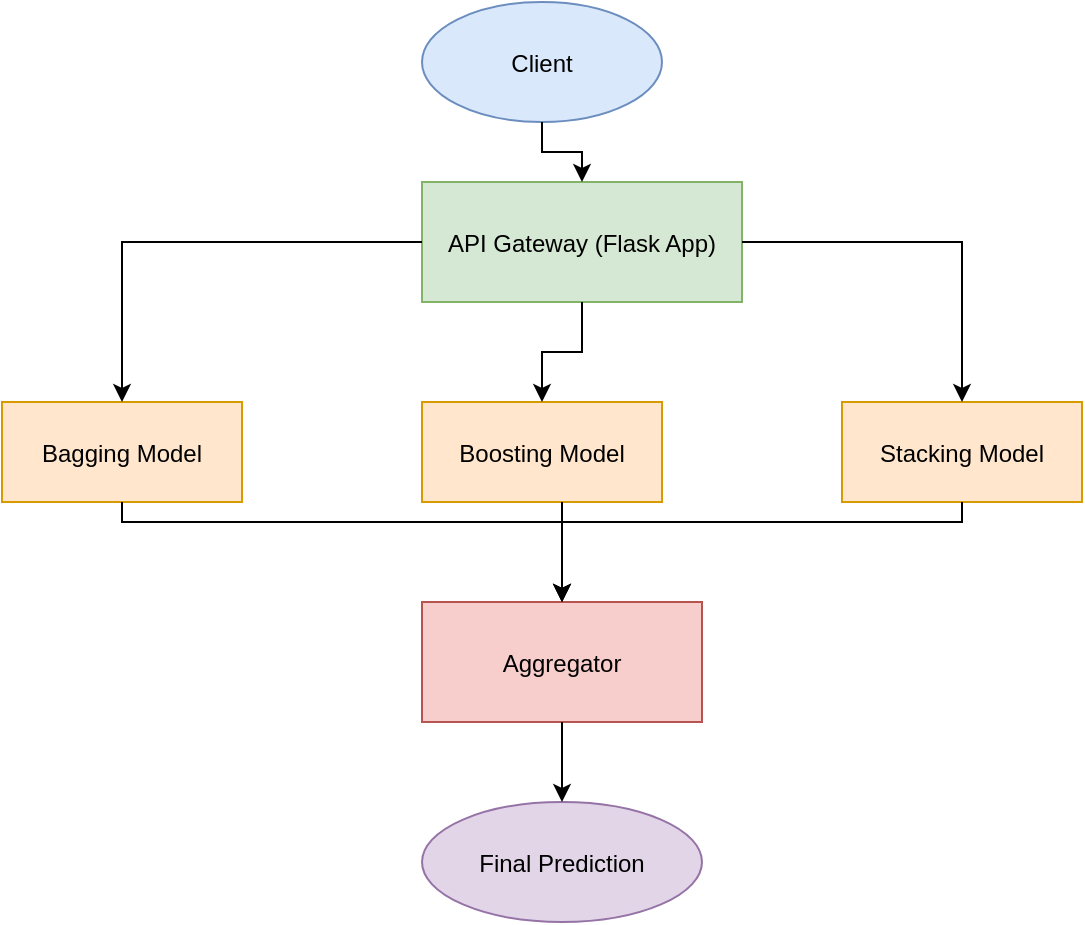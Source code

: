 <mxfile version="26.1.0">
  <diagram name="Multi-Model Ensemble Deployment" id="ensemble_deployment">
    <mxGraphModel dx="794" dy="446" grid="1" gridSize="10" guides="1" tooltips="1" connect="1" arrows="1" fold="1" page="1" pageScale="1" pageWidth="827" pageHeight="1169" math="0" shadow="0">
      <root>
        <mxCell id="0" />
        <mxCell id="1" parent="0" />
        <mxCell id="2" value="Client" style="shape=ellipse;fillColor=#dae8fc;strokeColor=#6c8ebf;" parent="1" vertex="1">
          <mxGeometry x="240" y="20" width="120" height="60" as="geometry" />
        </mxCell>
        <mxCell id="3" value="API Gateway (Flask App)" style="shape=rectangle;fillColor=#d5e8d4;strokeColor=#82b366;" parent="1" vertex="1">
          <mxGeometry x="240" y="110" width="160" height="60" as="geometry" />
        </mxCell>
        <mxCell id="4" value="Bagging Model" style="shape=rectangle;fillColor=#ffe6cc;strokeColor=#d79b00;" parent="1" vertex="1">
          <mxGeometry x="30" y="220" width="120" height="50" as="geometry" />
        </mxCell>
        <mxCell id="5" value="Boosting Model" style="shape=rectangle;fillColor=#ffe6cc;strokeColor=#d79b00;" parent="1" vertex="1">
          <mxGeometry x="240" y="220" width="120" height="50" as="geometry" />
        </mxCell>
        <mxCell id="6" value="Stacking Model" style="shape=rectangle;fillColor=#ffe6cc;strokeColor=#d79b00;" parent="1" vertex="1">
          <mxGeometry x="450" y="220" width="120" height="50" as="geometry" />
        </mxCell>
        <mxCell id="7" value="Aggregator" style="shape=rectangle;fillColor=#f8cecc;strokeColor=#b85450;" parent="1" vertex="1">
          <mxGeometry x="240" y="320" width="140" height="60" as="geometry" />
        </mxCell>
        <mxCell id="8" value="Final Prediction" style="shape=ellipse;fillColor=#e1d5e7;strokeColor=#9673a6;" parent="1" vertex="1">
          <mxGeometry x="240" y="420" width="140" height="60" as="geometry" />
        </mxCell>
        <mxCell id="9" style="edgeStyle=orthogonalEdgeStyle;rounded=0;orthogonalLoop=1;" parent="1" source="2" target="3" edge="1">
          <mxGeometry relative="1" as="geometry" />
        </mxCell>
        <mxCell id="10" style="edgeStyle=orthogonalEdgeStyle;rounded=0;orthogonalLoop=1;" parent="1" source="3" target="4" edge="1">
          <mxGeometry relative="1" as="geometry" />
        </mxCell>
        <mxCell id="11" style="edgeStyle=orthogonalEdgeStyle;rounded=0;orthogonalLoop=1;" parent="1" source="3" target="5" edge="1">
          <mxGeometry relative="1" as="geometry" />
        </mxCell>
        <mxCell id="12" style="edgeStyle=orthogonalEdgeStyle;rounded=0;orthogonalLoop=1;" parent="1" source="3" target="6" edge="1">
          <mxGeometry relative="1" as="geometry" />
        </mxCell>
        <mxCell id="13" style="edgeStyle=orthogonalEdgeStyle;rounded=0;orthogonalLoop=1;" parent="1" source="4" target="7" edge="1">
          <mxGeometry relative="1" as="geometry">
            <Array as="points">
              <mxPoint x="90" y="280" />
              <mxPoint x="310" y="280" />
            </Array>
          </mxGeometry>
        </mxCell>
        <mxCell id="14" style="edgeStyle=orthogonalEdgeStyle;rounded=0;orthogonalLoop=1;" parent="1" source="5" target="7" edge="1">
          <mxGeometry relative="1" as="geometry">
            <Array as="points">
              <mxPoint x="310" y="290" />
              <mxPoint x="310" y="290" />
            </Array>
          </mxGeometry>
        </mxCell>
        <mxCell id="15" style="edgeStyle=orthogonalEdgeStyle;rounded=0;orthogonalLoop=1;" parent="1" source="6" target="7" edge="1">
          <mxGeometry relative="1" as="geometry">
            <Array as="points">
              <mxPoint x="510" y="280" />
              <mxPoint x="310" y="280" />
            </Array>
          </mxGeometry>
        </mxCell>
        <mxCell id="16" style="edgeStyle=orthogonalEdgeStyle;rounded=0;orthogonalLoop=1;" parent="1" source="7" target="8" edge="1">
          <mxGeometry relative="1" as="geometry" />
        </mxCell>
      </root>
    </mxGraphModel>
  </diagram>
</mxfile>
